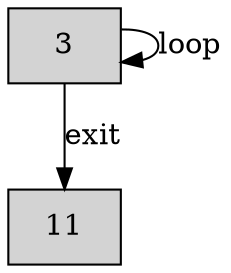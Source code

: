 digraph CFG {
    node [shape=box, style=filled];
    
    label_3 [label="3"];
    label_11 [label="11"];
    
    label_3 -> label_3 [label="loop"];
    label_3 -> label_11 [label="exit"];
}